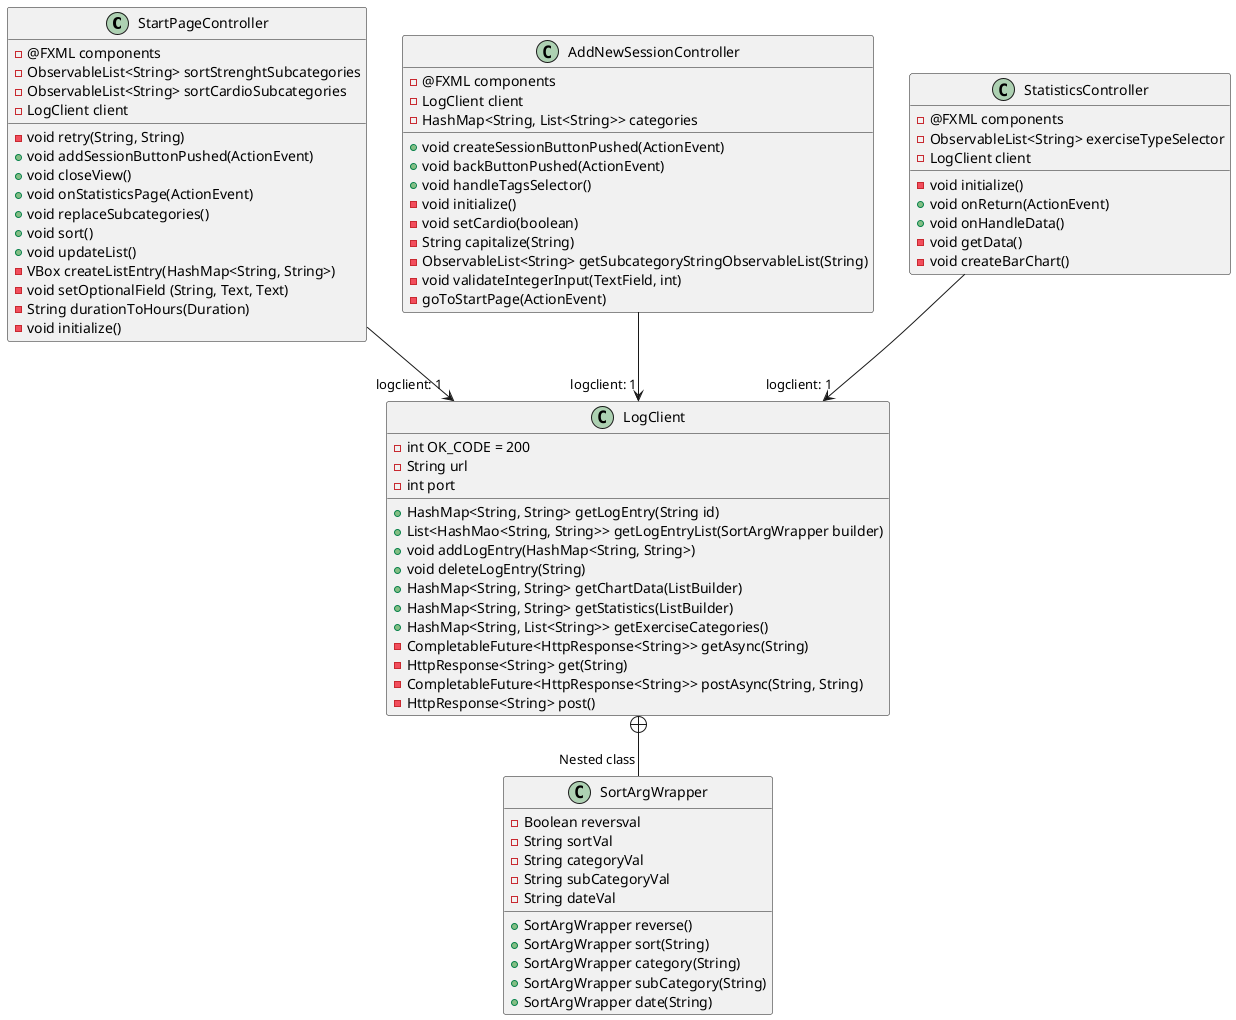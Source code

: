 @startuml clientDiagram

class StartPageController {
- @FXML components
- ObservableList<String> sortStrenghtSubcategories
- ObservableList<String> sortCardioSubcategories
- LogClient client

- void retry(String, String)
+ void addSessionButtonPushed(ActionEvent)
+ void closeView()
+ void onStatisticsPage(ActionEvent)
+ void replaceSubcategories()
+ void sort()
+ void updateList()
- VBox createListEntry(HashMap<String, String>)
- void setOptionalField (String, Text, Text)
- String durationToHours(Duration)
- void initialize()
}

class AddNewSessionController {
- @FXML components
- LogClient client
- HashMap<String, List<String>> categories
+ void createSessionButtonPushed(ActionEvent)
+ void backButtonPushed(ActionEvent)
+ void handleTagsSelector()
- void initialize()
- void setCardio(boolean)
- String capitalize(String)
- ObservableList<String> getSubcategoryStringObservableList(String)
- void validateIntegerInput(TextField, int)
- goToStartPage(ActionEvent)
}

class StatisticsController {
- @FXML components
- ObservableList<String> exerciseTypeSelector
- LogClient client
- void initialize()
+ void onReturn(ActionEvent)
+ void onHandleData()
- void getData()
- void createBarChart()

}

class LogClient {
- int OK_CODE = 200
- String url
- int port
+ HashMap<String, String> getLogEntry(String id)
+ List<HashMao<String, String>> getLogEntryList(SortArgWrapper builder)
+ void addLogEntry(HashMap<String, String>)
+ void deleteLogEntry(String)
+ HashMap<String, String> getChartData(ListBuilder)
+ HashMap<String, String> getStatistics(ListBuilder)
+ HashMap<String, List<String>> getExerciseCategories()
- CompletableFuture<HttpResponse<String>> getAsync(String)
- HttpResponse<String> get(String)
- CompletableFuture<HttpResponse<String>> postAsync(String, String)
- HttpResponse<String> post()
}

LogClient +-- "Nested class" SortArgWrapper

class SortArgWrapper {
- Boolean reversval
- String sortVal
- String categoryVal
- String subCategoryVal
- String dateVal
+ SortArgWrapper reverse()
+ SortArgWrapper sort(String)
+ SortArgWrapper category(String)
+ SortArgWrapper subCategory(String)
+ SortArgWrapper date(String)
}

StartPageController -->"logclient: 1" LogClient
StatisticsController -->"logclient: 1" LogClient
AddNewSessionController -->"logclient: 1" LogClient

@enduml
